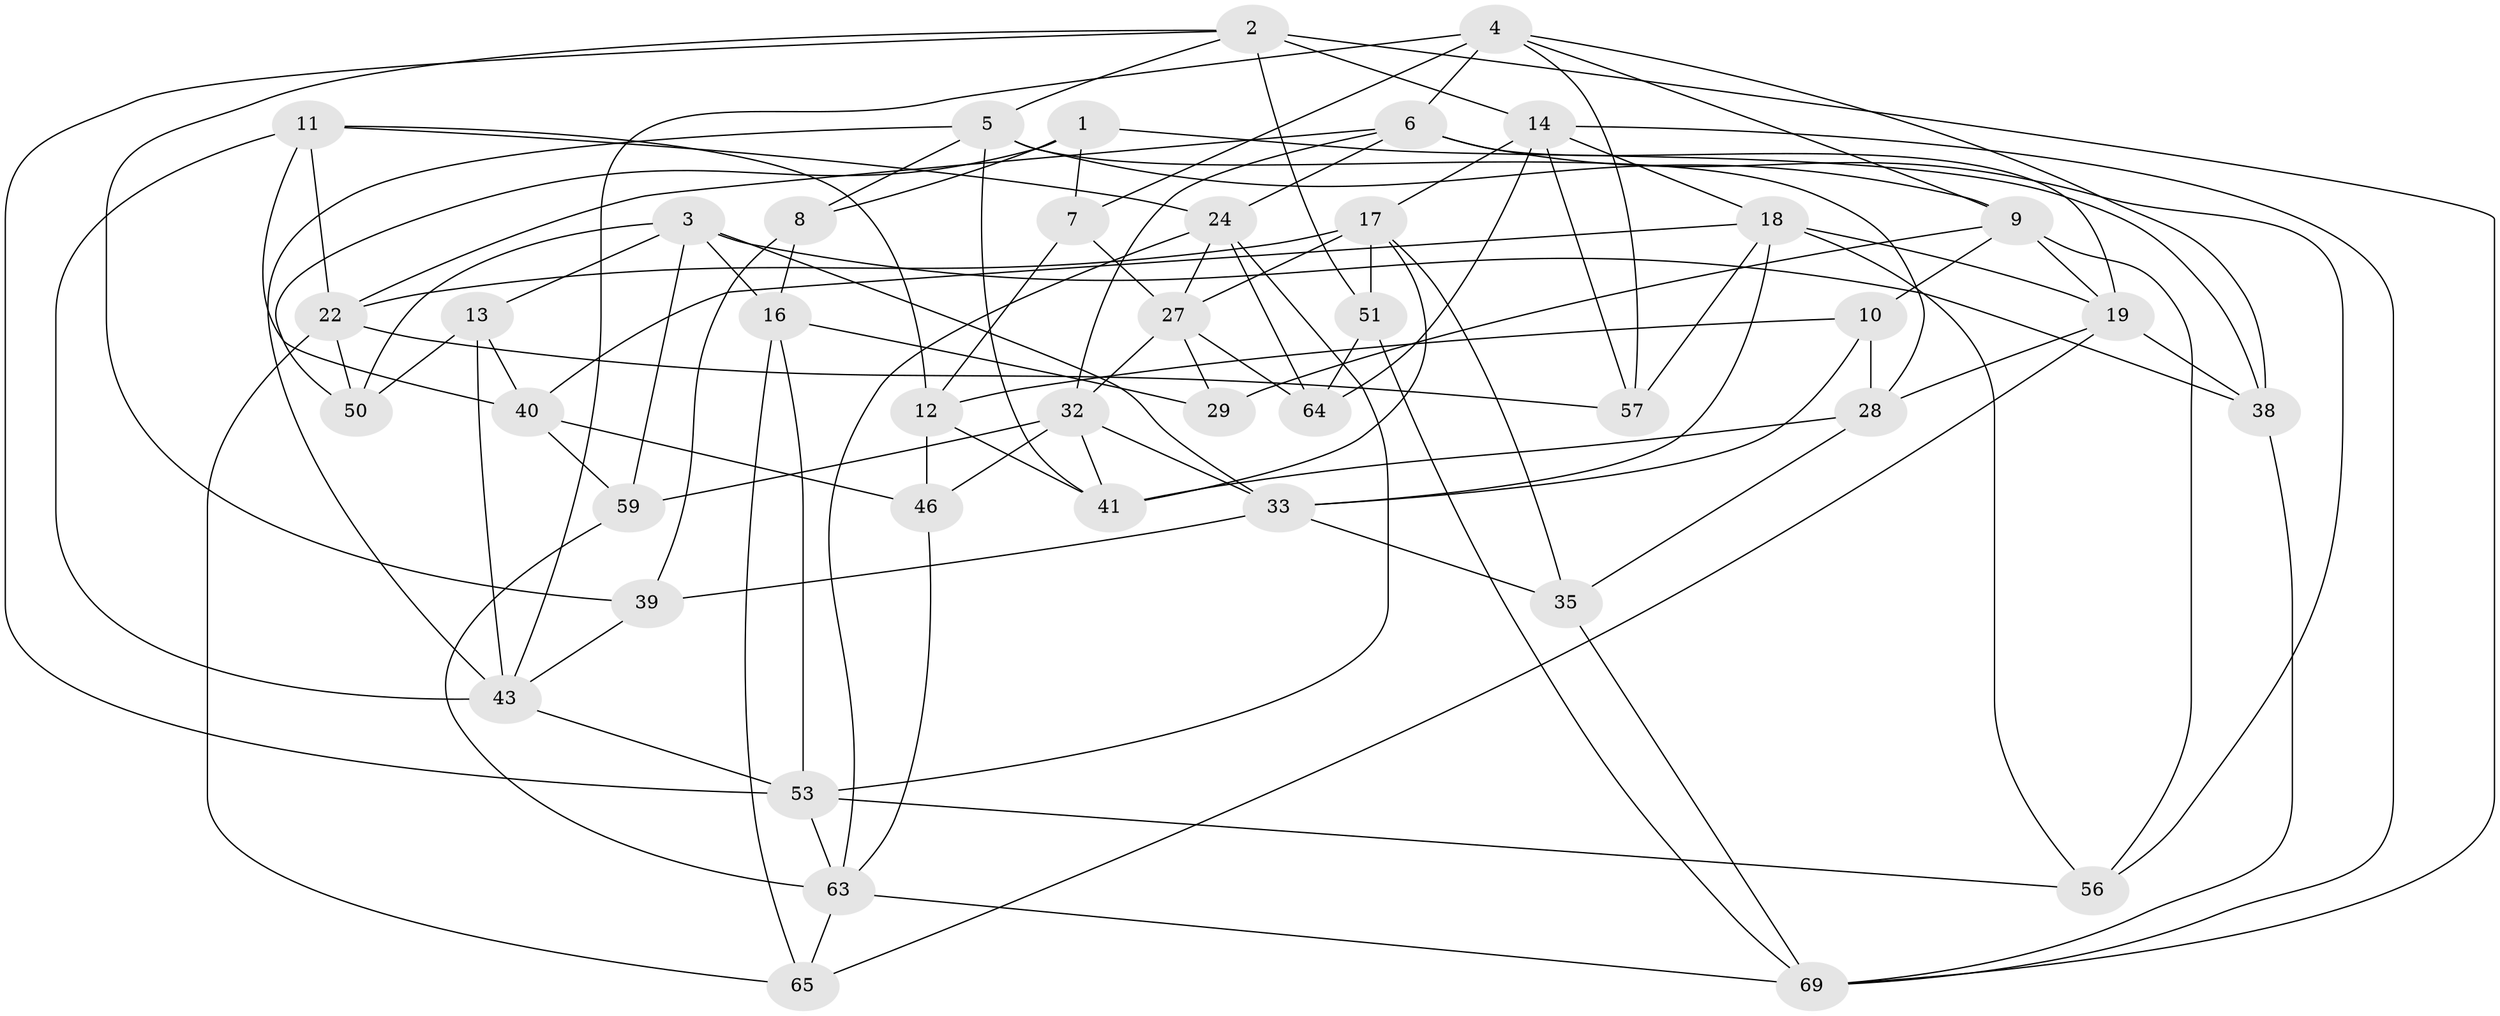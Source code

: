 // Generated by graph-tools (version 1.1) at 2025/52/02/27/25 19:52:29]
// undirected, 42 vertices, 106 edges
graph export_dot {
graph [start="1"]
  node [color=gray90,style=filled];
  1 [super="+62"];
  2 [super="+55"];
  3 [super="+61"];
  4 [super="+20"];
  5 [super="+15"];
  6 [super="+66"];
  7 [super="+37"];
  8;
  9 [super="+58"];
  10;
  11 [super="+30"];
  12 [super="+21"];
  13;
  14 [super="+68"];
  16 [super="+34"];
  17 [super="+25"];
  18 [super="+31"];
  19 [super="+23"];
  22 [super="+45"];
  24 [super="+26"];
  27 [super="+48"];
  28 [super="+42"];
  29;
  32 [super="+36"];
  33 [super="+44"];
  35;
  38 [super="+54"];
  39;
  40 [super="+47"];
  41 [super="+49"];
  43 [super="+52"];
  46;
  50;
  51;
  53 [super="+60"];
  56;
  57;
  59;
  63 [super="+67"];
  64;
  65;
  69 [super="+70"];
  1 -- 8;
  1 -- 38 [weight=2];
  1 -- 7 [weight=2];
  1 -- 50;
  2 -- 51;
  2 -- 14;
  2 -- 69;
  2 -- 53;
  2 -- 5;
  2 -- 39;
  3 -- 59;
  3 -- 50;
  3 -- 16;
  3 -- 33;
  3 -- 13;
  3 -- 38;
  4 -- 38;
  4 -- 57;
  4 -- 7;
  4 -- 6;
  4 -- 43;
  4 -- 9;
  5 -- 8;
  5 -- 9;
  5 -- 41;
  5 -- 43;
  5 -- 28;
  6 -- 56;
  6 -- 32;
  6 -- 22;
  6 -- 24;
  6 -- 19;
  7 -- 12 [weight=2];
  7 -- 27;
  8 -- 39;
  8 -- 16;
  9 -- 29;
  9 -- 56;
  9 -- 10;
  9 -- 19;
  10 -- 28;
  10 -- 12;
  10 -- 33;
  11 -- 12;
  11 -- 40 [weight=2];
  11 -- 22;
  11 -- 24;
  11 -- 43;
  12 -- 41;
  12 -- 46;
  13 -- 43;
  13 -- 50;
  13 -- 40;
  14 -- 69;
  14 -- 64;
  14 -- 17;
  14 -- 57;
  14 -- 18;
  16 -- 29 [weight=2];
  16 -- 65;
  16 -- 53;
  17 -- 22;
  17 -- 41;
  17 -- 27;
  17 -- 35;
  17 -- 51;
  18 -- 56;
  18 -- 19;
  18 -- 40;
  18 -- 57;
  18 -- 33;
  19 -- 38;
  19 -- 28;
  19 -- 65;
  22 -- 50;
  22 -- 57;
  22 -- 65;
  24 -- 64;
  24 -- 27;
  24 -- 53;
  24 -- 63;
  27 -- 29;
  27 -- 64;
  27 -- 32;
  28 -- 41 [weight=2];
  28 -- 35;
  32 -- 33;
  32 -- 59;
  32 -- 46;
  32 -- 41;
  33 -- 39;
  33 -- 35;
  35 -- 69;
  38 -- 69;
  39 -- 43;
  40 -- 46;
  40 -- 59;
  43 -- 53;
  46 -- 63;
  51 -- 64;
  51 -- 69;
  53 -- 63;
  53 -- 56;
  59 -- 63;
  63 -- 65;
  63 -- 69;
}

